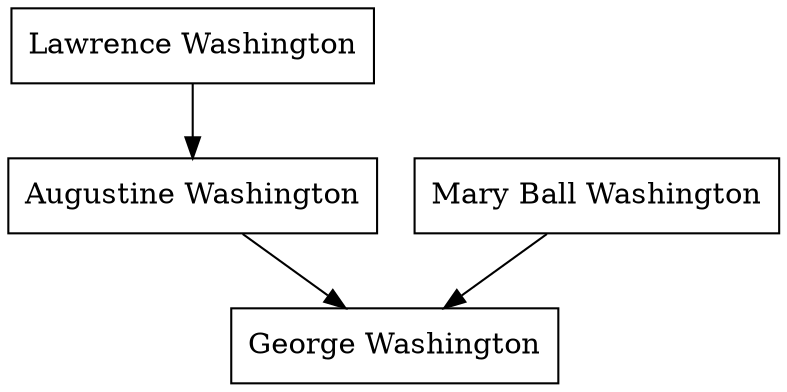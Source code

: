 digraph {
  rankdir=TB;
  node [shape=rectangle];
  "George Washington" [label="George Washington"];
  "Augustine Washington" [label="Augustine Washington"];
  "Mary Ball Washington" [label="Mary Ball Washington"];
  "Lawrence Washington" [label="Lawrence Washington"];
  "Augustine Washington"->"George Washington";
  "Mary Ball Washington"->"George Washington";
  "Lawrence Washington"->"Augustine Washington";
}
